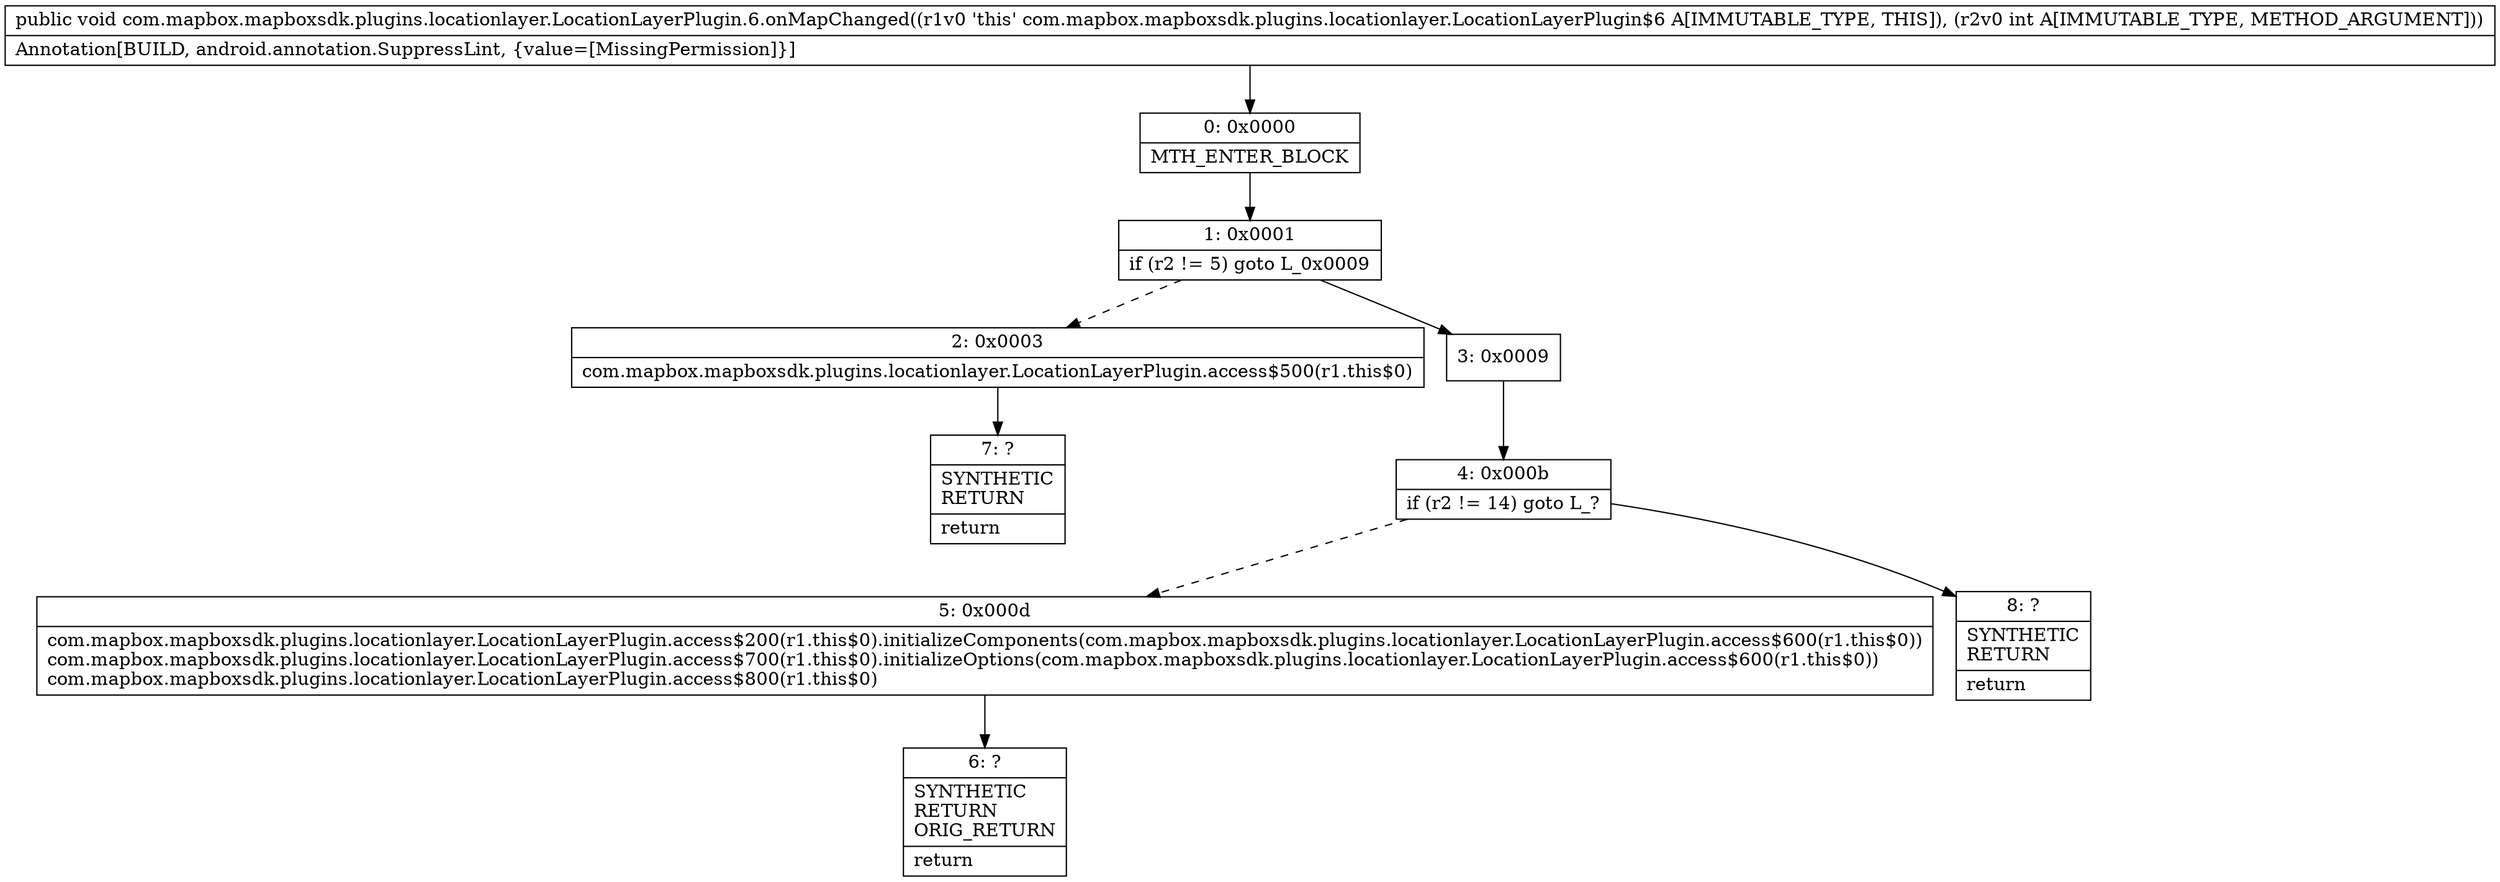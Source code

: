 digraph "CFG forcom.mapbox.mapboxsdk.plugins.locationlayer.LocationLayerPlugin.6.onMapChanged(I)V" {
Node_0 [shape=record,label="{0\:\ 0x0000|MTH_ENTER_BLOCK\l}"];
Node_1 [shape=record,label="{1\:\ 0x0001|if (r2 != 5) goto L_0x0009\l}"];
Node_2 [shape=record,label="{2\:\ 0x0003|com.mapbox.mapboxsdk.plugins.locationlayer.LocationLayerPlugin.access$500(r1.this$0)\l}"];
Node_3 [shape=record,label="{3\:\ 0x0009}"];
Node_4 [shape=record,label="{4\:\ 0x000b|if (r2 != 14) goto L_?\l}"];
Node_5 [shape=record,label="{5\:\ 0x000d|com.mapbox.mapboxsdk.plugins.locationlayer.LocationLayerPlugin.access$200(r1.this$0).initializeComponents(com.mapbox.mapboxsdk.plugins.locationlayer.LocationLayerPlugin.access$600(r1.this$0))\lcom.mapbox.mapboxsdk.plugins.locationlayer.LocationLayerPlugin.access$700(r1.this$0).initializeOptions(com.mapbox.mapboxsdk.plugins.locationlayer.LocationLayerPlugin.access$600(r1.this$0))\lcom.mapbox.mapboxsdk.plugins.locationlayer.LocationLayerPlugin.access$800(r1.this$0)\l}"];
Node_6 [shape=record,label="{6\:\ ?|SYNTHETIC\lRETURN\lORIG_RETURN\l|return\l}"];
Node_7 [shape=record,label="{7\:\ ?|SYNTHETIC\lRETURN\l|return\l}"];
Node_8 [shape=record,label="{8\:\ ?|SYNTHETIC\lRETURN\l|return\l}"];
MethodNode[shape=record,label="{public void com.mapbox.mapboxsdk.plugins.locationlayer.LocationLayerPlugin.6.onMapChanged((r1v0 'this' com.mapbox.mapboxsdk.plugins.locationlayer.LocationLayerPlugin$6 A[IMMUTABLE_TYPE, THIS]), (r2v0 int A[IMMUTABLE_TYPE, METHOD_ARGUMENT]))  | Annotation[BUILD, android.annotation.SuppressLint, \{value=[MissingPermission]\}]\l}"];
MethodNode -> Node_0;
Node_0 -> Node_1;
Node_1 -> Node_2[style=dashed];
Node_1 -> Node_3;
Node_2 -> Node_7;
Node_3 -> Node_4;
Node_4 -> Node_5[style=dashed];
Node_4 -> Node_8;
Node_5 -> Node_6;
}

